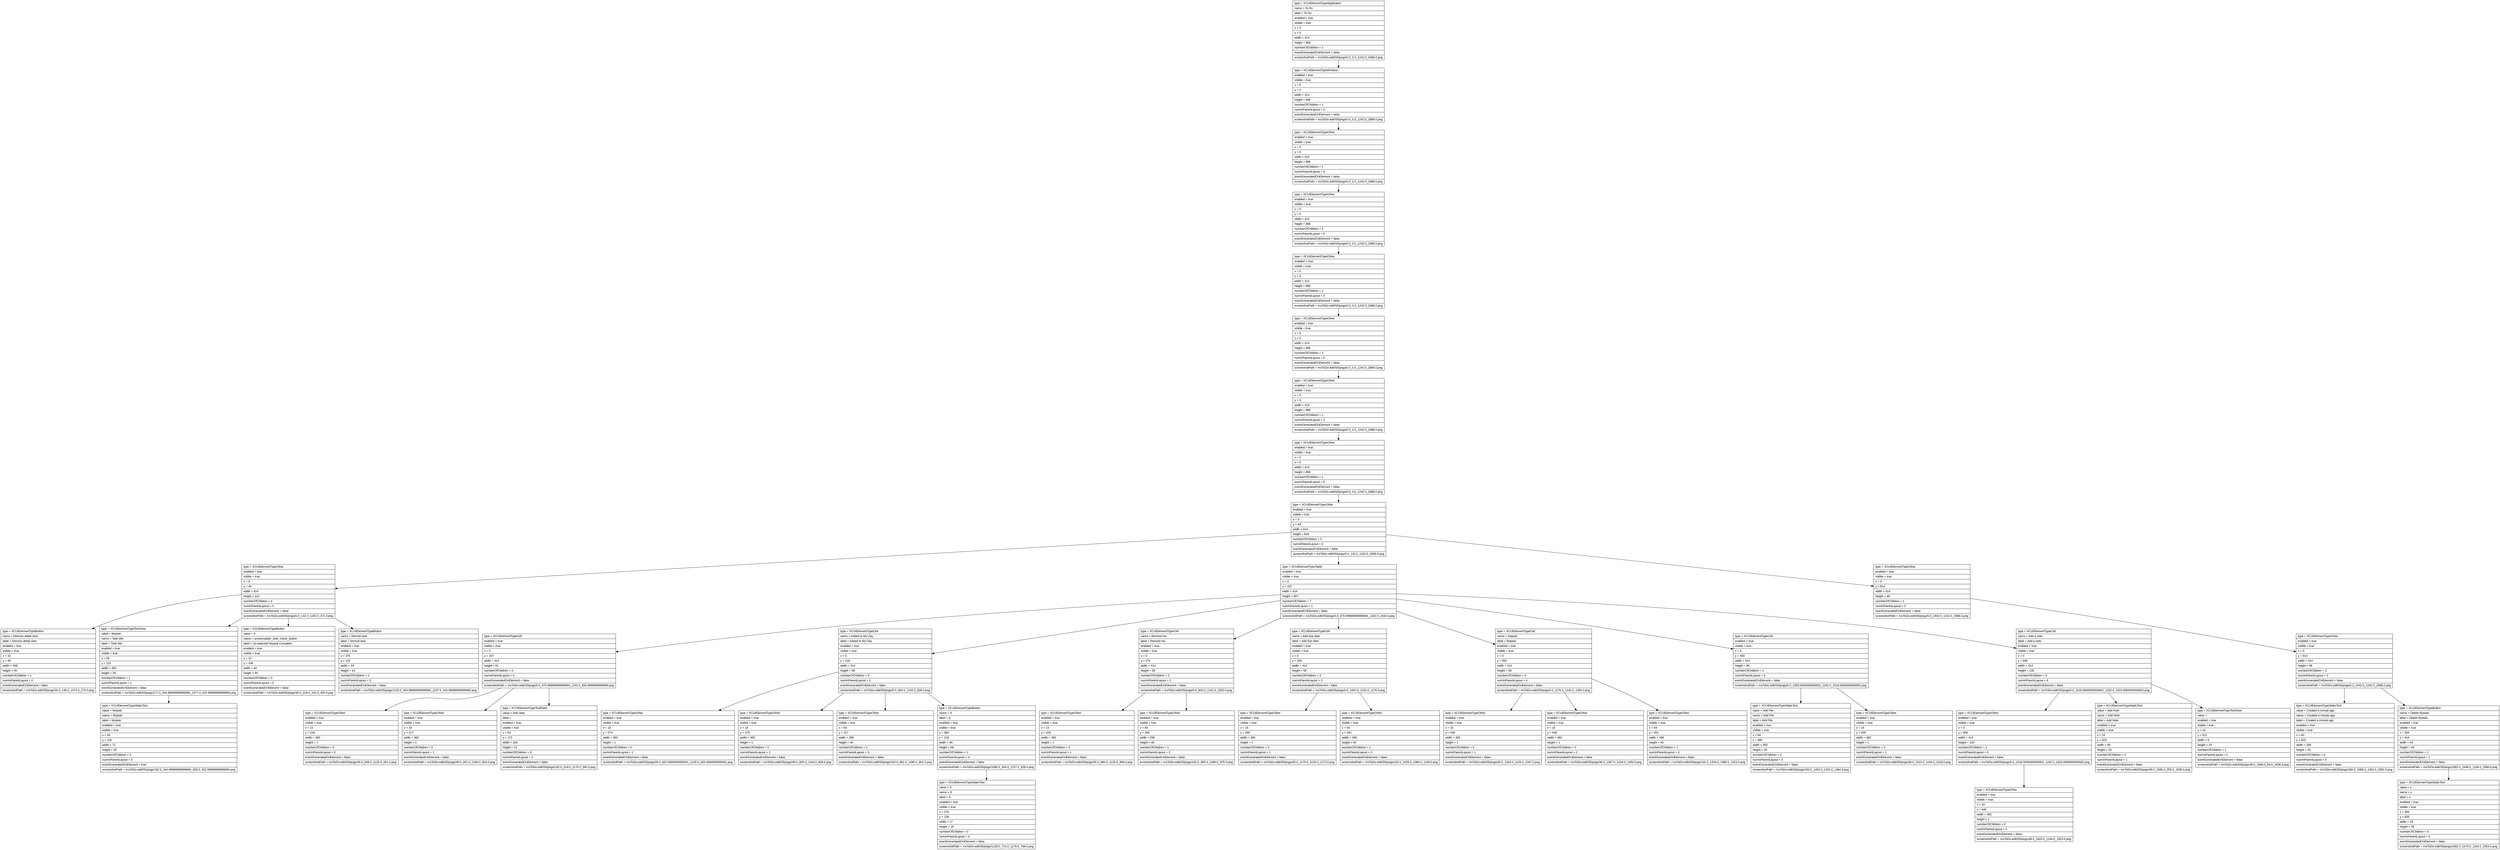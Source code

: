 digraph Layout {

	node [shape=record fontname=Arial];

	0	[label="{type = XCUIElementTypeApplication\l|name = To Do\l|label = To Do\l|enabled = true\l|visible = true\l|x = 0\l|y = 0\l|width = 414\l|height = 896\l|numberOfChildren = 2\l|eventGeneratedOnElement = false \l|screenshotPath = msToDo-edit/S5/pngs/0.0_0.0_1242.0_2688.0.png\l}"]
	1	[label="{type = XCUIElementTypeWindow\l|enabled = true\l|visible = true\l|x = 0\l|y = 0\l|width = 414\l|height = 896\l|numberOfChildren = 1\l|numInParentLayout = 0\l|eventGeneratedOnElement = false \l|screenshotPath = msToDo-edit/S5/pngs/0.0_0.0_1242.0_2688.0.png\l}"]
	2	[label="{type = XCUIElementTypeOther\l|enabled = true\l|visible = true\l|x = 0\l|y = 0\l|width = 414\l|height = 896\l|numberOfChildren = 1\l|numInParentLayout = 0\l|eventGeneratedOnElement = false \l|screenshotPath = msToDo-edit/S5/pngs/0.0_0.0_1242.0_2688.0.png\l}"]
	3	[label="{type = XCUIElementTypeOther\l|enabled = true\l|visible = true\l|x = 0\l|y = 0\l|width = 414\l|height = 896\l|numberOfChildren = 1\l|numInParentLayout = 0\l|eventGeneratedOnElement = false \l|screenshotPath = msToDo-edit/S5/pngs/0.0_0.0_1242.0_2688.0.png\l}"]
	4	[label="{type = XCUIElementTypeOther\l|enabled = true\l|visible = true\l|x = 0\l|y = 0\l|width = 414\l|height = 896\l|numberOfChildren = 1\l|numInParentLayout = 0\l|eventGeneratedOnElement = false \l|screenshotPath = msToDo-edit/S5/pngs/0.0_0.0_1242.0_2688.0.png\l}"]
	5	[label="{type = XCUIElementTypeOther\l|enabled = true\l|visible = true\l|x = 0\l|y = 0\l|width = 414\l|height = 896\l|numberOfChildren = 3\l|numInParentLayout = 0\l|eventGeneratedOnElement = false \l|screenshotPath = msToDo-edit/S5/pngs/0.0_0.0_1242.0_2688.0.png\l}"]
	6	[label="{type = XCUIElementTypeOther\l|enabled = true\l|visible = true\l|x = 0\l|y = 0\l|width = 414\l|height = 896\l|numberOfChildren = 1\l|numInParentLayout = 2\l|eventGeneratedOnElement = false \l|screenshotPath = msToDo-edit/S5/pngs/0.0_0.0_1242.0_2688.0.png\l}"]
	7	[label="{type = XCUIElementTypeOther\l|enabled = true\l|visible = true\l|x = 0\l|y = 0\l|width = 414\l|height = 896\l|numberOfChildren = 1\l|numInParentLayout = 0\l|eventGeneratedOnElement = false \l|screenshotPath = msToDo-edit/S5/pngs/0.0_0.0_1242.0_2688.0.png\l}"]
	8	[label="{type = XCUIElementTypeOther\l|enabled = true\l|visible = true\l|x = 0\l|y = 44\l|width = 414\l|height = 818\l|numberOfChildren = 3\l|numInParentLayout = 0\l|eventGeneratedOnElement = false \l|screenshotPath = msToDo-edit/S5/pngs/0.0_132.0_1242.0_2586.0.png\l}"]
	9	[label="{type = XCUIElementTypeOther\l|enabled = true\l|visible = true\l|x = 0\l|y = 44\l|width = 414\l|height = 113\l|numberOfChildren = 4\l|numInParentLayout = 0\l|eventGeneratedOnElement = false \l|screenshotPath = msToDo-edit/S5/pngs/0.0_132.0_1242.0_471.0.png\l}"]
	10	[label="{type = XCUIElementTypeTable\l|enabled = true\l|visible = true\l|x = 0\l|y = 157\l|width = 414\l|height = 657\l|numberOfChildren = 7\l|numInParentLayout = 1\l|eventGeneratedOnElement = false \l|screenshotPath = msToDo-edit/S5/pngs/0.0_470.99999999999994_1242.0_2442.0.png\l}"]
	11	[label="{type = XCUIElementTypeOther\l|enabled = true\l|visible = true\l|x = 0\l|y = 814\l|width = 414\l|height = 48\l|numberOfChildren = 1\l|numInParentLayout = 2\l|eventGeneratedOnElement = false \l|screenshotPath = msToDo-edit/S5/pngs/0.0_2442.0_1242.0_2586.0.png\l}"]
	12	[label="{type = XCUIElementTypeButton\l|name = Dismiss detail view\l|label = Dismiss detail view\l|enabled = true\l|visible = true\l|x = 10\l|y = 46\l|width = 348\l|height = 45\l|numberOfChildren = 1\l|numInParentLayout = 0\l|eventGeneratedOnElement = false \l|screenshotPath = msToDo-edit/S5/pngs/30.0_138.0_1074.0_273.0.png\l}"]
	13	[label="{type = XCUIElementTypeTextView\l|value = Mytask\l|name = Task title\l|label = Task title\l|enabled = true\l|visible = true\l|x = 59\l|y = 115\l|width = 300\l|height = 26\l|numberOfChildren = 1\l|numInParentLayout = 1\l|eventGeneratedOnElement = false \l|screenshotPath = msToDo-edit/S5/pngs/177.0_344.99999999999994_1077.0_422.99999999999994.png\l}"]
	14	[label="{type = XCUIElementTypeButton\l|value = 0\l|name = screenreader_task_check_button\l|label = Un-selected Mytask Complete\l|enabled = true\l|visible = true\l|x = 10\l|y = 106\l|width = 44\l|height = 44\l|numberOfChildren = 0\l|numInParentLayout = 2\l|eventGeneratedOnElement = false \l|screenshotPath = msToDo-edit/S5/pngs/30.0_318.0_162.0_450.0.png\l}"]
	15	[label="{type = XCUIElementTypeButton\l|name = Normal task\l|label = Normal task\l|enabled = true\l|visible = true\l|x = 375\l|y = 115\l|width = 24\l|height = 24\l|numberOfChildren = 1\l|numInParentLayout = 3\l|eventGeneratedOnElement = false \l|screenshotPath = msToDo-edit/S5/pngs/1125.0_344.99999999999994_1197.0_416.99999999999994.png\l}"]
	16	[label="{type = XCUIElementTypeCell\l|enabled = true\l|visible = true\l|x = 0\l|y = 157\l|width = 414\l|height = 61\l|numberOfChildren = 4\l|numInParentLayout = 0\l|eventGeneratedOnElement = false \l|screenshotPath = msToDo-edit/S5/pngs/0.0_470.99999999999994_1242.0_653.9999999999999.png\l}"]
	17	[label="{type = XCUIElementTypeCell\l|name = Added to My Day\l|label = Added to My Day\l|enabled = true\l|visible = true\l|x = 0\l|y = 218\l|width = 414\l|height = 58\l|numberOfChildren = 5\l|numInParentLayout = 1\l|eventGeneratedOnElement = false \l|screenshotPath = msToDo-edit/S5/pngs/0.0_654.0_1242.0_828.0.png\l}"]
	18	[label="{type = XCUIElementTypeCell\l|name = Remind me\l|label = Remind me\l|enabled = true\l|visible = true\l|x = 0\l|y = 276\l|width = 414\l|height = 58\l|numberOfChildren = 3\l|numInParentLayout = 2\l|eventGeneratedOnElement = false \l|screenshotPath = msToDo-edit/S5/pngs/0.0_828.0_1242.0_1002.0.png\l}"]
	19	[label="{type = XCUIElementTypeCell\l|name = Add due date\l|label = Add due date\l|enabled = true\l|visible = true\l|x = 0\l|y = 334\l|width = 414\l|height = 58\l|numberOfChildren = 3\l|numInParentLayout = 3\l|eventGeneratedOnElement = false \l|screenshotPath = msToDo-edit/S5/pngs/0.0_1002.0_1242.0_1176.0.png\l}"]
	20	[label="{type = XCUIElementTypeCell\l|name = Repeat\l|label = Repeat\l|enabled = true\l|visible = true\l|x = 0\l|y = 392\l|width = 414\l|height = 58\l|numberOfChildren = 4\l|numInParentLayout = 4\l|eventGeneratedOnElement = false \l|screenshotPath = msToDo-edit/S5/pngs/0.0_1176.0_1242.0_1350.0.png\l}"]
	21	[label="{type = XCUIElementTypeCell\l|enabled = true\l|visible = true\l|x = 0\l|y = 450\l|width = 414\l|height = 56\l|numberOfChildren = 2\l|numInParentLayout = 5\l|eventGeneratedOnElement = false \l|screenshotPath = msToDo-edit/S5/pngs/0.0_1350.0000000000002_1242.0_1518.0000000000002.png\l}"]
	22	[label="{type = XCUIElementTypeCell\l|name = Add a note\l|label = Add a note\l|enabled = true\l|visible = true\l|x = 0\l|y = 506\l|width = 414\l|height = 135\l|numberOfChildren = 3\l|numInParentLayout = 6\l|eventGeneratedOnElement = false \l|screenshotPath = msToDo-edit/S5/pngs/0.0_1518.0000000000002_1242.0_1923.0000000000002.png\l}"]
	23	[label="{type = XCUIElementTypeOther\l|enabled = true\l|visible = true\l|x = 0\l|y = 814\l|width = 414\l|height = 48\l|numberOfChildren = 2\l|numInParentLayout = 0\l|eventGeneratedOnElement = false \l|screenshotPath = msToDo-edit/S5/pngs/0.0_2442.0_1242.0_2586.0.png\l}"]
	24	[label="{type = XCUIElementTypeStaticText\l|value = Mytask\l|name = Mytask\l|label = Mytask\l|enabled = true\l|visible = true\l|x = 64\l|y = 115\l|width = 71\l|height = 26\l|numberOfChildren = 0\l|numInParentLayout = 0\l|eventGeneratedOnElement = true \l|screenshotPath = msToDo-edit/S5/pngs/192.0_344.99999999999994_405.0_422.99999999999994.png\l}"]
	25	[label="{type = XCUIElementTypeOther\l|enabled = true\l|visible = true\l|x = 15\l|y = 216\l|width = 360\l|height = 1\l|numberOfChildren = 0\l|numInParentLayout = 0\l|eventGeneratedOnElement = false \l|screenshotPath = msToDo-edit/S5/pngs/45.0_648.0_1125.0_651.0.png\l}"]
	26	[label="{type = XCUIElementTypeOther\l|enabled = true\l|visible = true\l|x = 16\l|y = 217\l|width = 382\l|height = 1\l|numberOfChildren = 0\l|numInParentLayout = 1\l|eventGeneratedOnElement = false \l|screenshotPath = msToDo-edit/S5/pngs/48.0_651.0_1194.0_654.0.png\l}"]
	27	[label="{type = XCUIElementTypeTextField\l|value = Add Step\l|label = \l|enabled = true\l|visible = true\l|x = 64\l|y = 173\l|width = 326\l|height = 21\l|numberOfChildren = 0\l|numInParentLayout = 3\l|eventGeneratedOnElement = false \l|screenshotPath = msToDo-edit/S5/pngs/192.0_519.0_1170.0_582.0.png\l}"]
	28	[label="{type = XCUIElementTypeOther\l|enabled = true\l|visible = true\l|x = 15\l|y = 274\l|width = 360\l|height = 1\l|numberOfChildren = 0\l|numInParentLayout = 1\l|eventGeneratedOnElement = false \l|screenshotPath = msToDo-edit/S5/pngs/45.0_822.0000000000001_1125.0_825.0000000000001.png\l}"]
	29	[label="{type = XCUIElementTypeOther\l|enabled = true\l|visible = true\l|x = 16\l|y = 275\l|width = 382\l|height = 1\l|numberOfChildren = 0\l|numInParentLayout = 2\l|eventGeneratedOnElement = false \l|screenshotPath = msToDo-edit/S5/pngs/48.0_825.0_1194.0_828.0.png\l}"]
	30	[label="{type = XCUIElementTypeOther\l|enabled = true\l|visible = true\l|x = 64\l|y = 227\l|width = 296\l|height = 40\l|numberOfChildren = 1\l|numInParentLayout = 3\l|eventGeneratedOnElement = false \l|screenshotPath = msToDo-edit/S5/pngs/192.0_681.0_1080.0_801.0.png\l}"]
	31	[label="{type = XCUIElementTypeButton\l|name = S\l|label = S\l|enabled = true\l|visible = true\l|x = 360\l|y = 218\l|width = 49\l|height = 58\l|numberOfChildren = 1\l|numInParentLayout = 4\l|eventGeneratedOnElement = false \l|screenshotPath = msToDo-edit/S5/pngs/1080.0_654.0_1227.0_828.0.png\l}"]
	32	[label="{type = XCUIElementTypeOther\l|enabled = true\l|visible = true\l|x = 15\l|y = 332\l|width = 360\l|height = 1\l|numberOfChildren = 0\l|numInParentLayout = 1\l|eventGeneratedOnElement = false \l|screenshotPath = msToDo-edit/S5/pngs/45.0_996.0_1125.0_999.0.png\l}"]
	33	[label="{type = XCUIElementTypeOther\l|enabled = true\l|visible = true\l|x = 64\l|y = 285\l|width = 296\l|height = 40\l|numberOfChildren = 1\l|numInParentLayout = 2\l|eventGeneratedOnElement = false \l|screenshotPath = msToDo-edit/S5/pngs/192.0_855.0_1080.0_975.0.png\l}"]
	34	[label="{type = XCUIElementTypeOther\l|enabled = true\l|visible = true\l|x = 15\l|y = 390\l|width = 360\l|height = 1\l|numberOfChildren = 0\l|numInParentLayout = 1\l|eventGeneratedOnElement = false \l|screenshotPath = msToDo-edit/S5/pngs/45.0_1170.0_1125.0_1173.0.png\l}"]
	35	[label="{type = XCUIElementTypeOther\l|enabled = true\l|visible = true\l|x = 64\l|y = 343\l|width = 296\l|height = 40\l|numberOfChildren = 1\l|numInParentLayout = 2\l|eventGeneratedOnElement = false \l|screenshotPath = msToDo-edit/S5/pngs/192.0_1029.0_1080.0_1149.0.png\l}"]
	36	[label="{type = XCUIElementTypeOther\l|enabled = true\l|visible = true\l|x = 15\l|y = 448\l|width = 360\l|height = 1\l|numberOfChildren = 0\l|numInParentLayout = 1\l|eventGeneratedOnElement = false \l|screenshotPath = msToDo-edit/S5/pngs/45.0_1344.0_1125.0_1347.0.png\l}"]
	37	[label="{type = XCUIElementTypeOther\l|enabled = true\l|visible = true\l|x = 16\l|y = 449\l|width = 382\l|height = 1\l|numberOfChildren = 0\l|numInParentLayout = 2\l|eventGeneratedOnElement = false \l|screenshotPath = msToDo-edit/S5/pngs/48.0_1347.0_1194.0_1350.0.png\l}"]
	38	[label="{type = XCUIElementTypeOther\l|enabled = true\l|visible = true\l|x = 64\l|y = 401\l|width = 296\l|height = 40\l|numberOfChildren = 1\l|numInParentLayout = 3\l|eventGeneratedOnElement = false \l|screenshotPath = msToDo-edit/S5/pngs/192.0_1203.0_1080.0_1323.0.png\l}"]
	39	[label="{type = XCUIElementTypeStaticText\l|value = Add File\l|name = Add File\l|label = Add File\l|enabled = true\l|visible = true\l|x = 64\l|y = 468\l|width = 350\l|height = 20\l|numberOfChildren = 0\l|numInParentLayout = 0\l|eventGeneratedOnElement = false \l|screenshotPath = msToDo-edit/S5/pngs/192.0_1404.0_1242.0_1464.0.png\l}"]
	40	[label="{type = XCUIElementTypeOther\l|enabled = true\l|visible = true\l|x = 16\l|y = 505\l|width = 382\l|height = 1\l|numberOfChildren = 0\l|numInParentLayout = 1\l|eventGeneratedOnElement = false \l|screenshotPath = msToDo-edit/S5/pngs/48.0_1515.0_1194.0_1518.0.png\l}"]
	41	[label="{type = XCUIElementTypeOther\l|enabled = true\l|visible = true\l|x = 0\l|y = 506\l|width = 414\l|height = 135\l|numberOfChildren = 1\l|numInParentLayout = 0\l|eventGeneratedOnElement = false \l|screenshotPath = msToDo-edit/S5/pngs/0.0_1518.0000000000002_1242.0_1923.0000000000002.png\l}"]
	42	[label="{type = XCUIElementTypeStaticText\l|value = Add Note\l|name = Add Note\l|label = Add Note\l|enabled = true\l|visible = true\l|x = 16\l|y = 522\l|width = 69\l|height = 24\l|numberOfChildren = 0\l|numInParentLayout = 1\l|eventGeneratedOnElement = false \l|screenshotPath = msToDo-edit/S5/pngs/48.0_1566.0_255.0_1638.0.png\l}"]
	43	[label="{type = XCUIElementTypeTextView\l|value =  \l|enabled = true\l|visible = true\l|x = 16\l|y = 522\l|width = 5\l|height = 24\l|numberOfChildren = 1\l|numInParentLayout = 2\l|eventGeneratedOnElement = false \l|screenshotPath = msToDo-edit/S5/pngs/48.0_1566.0_63.0_1638.0.png\l}"]
	44	[label="{type = XCUIElementTypeStaticText\l|value = Created a minute ago\l|name = Created a minute ago\l|label = Created a minute ago\l|enabled = true\l|visible = true\l|x = 60\l|y = 822\l|width = 294\l|height = 32\l|numberOfChildren = 0\l|numInParentLayout = 0\l|eventGeneratedOnElement = false \l|screenshotPath = msToDo-edit/S5/pngs/180.0_2466.0_1062.0_2562.0.png\l}"]
	45	[label="{type = XCUIElementTypeButton\l|name = Delete Mytask\l|label = Delete Mytask\l|enabled = true\l|visible = true\l|x = 354\l|y = 816\l|width = 44\l|height = 44\l|numberOfChildren = 1\l|numInParentLayout = 1\l|eventGeneratedOnElement = false \l|screenshotPath = msToDo-edit/S5/pngs/1062.0_2448.0_1194.0_2580.0.png\l}"]
	46	[label="{type = XCUIElementTypeStaticText\l|value = S\l|name = S\l|label = S\l|enabled = true\l|visible = true\l|x = 376\l|y = 238\l|width = 17\l|height = 18\l|numberOfChildren = 0\l|numInParentLayout = 0\l|eventGeneratedOnElement = false \l|screenshotPath = msToDo-edit/S5/pngs/1128.0_714.0_1179.0_768.0.png\l}"]
	47	[label="{type = XCUIElementTypeOther\l|enabled = true\l|visible = true\l|x = 16\l|y = 640\l|width = 382\l|height = 1\l|numberOfChildren = 0\l|numInParentLayout = 0\l|eventGeneratedOnElement = false \l|screenshotPath = msToDo-edit/S5/pngs/48.0_1920.0_1194.0_1923.0.png\l}"]
	48	[label="{type = XCUIElementTypeStaticText\l|value = s\l|name = s\l|label = s\l|enabled = true\l|visible = true\l|x = 364\l|y = 825\l|width = 24\l|height = 26\l|numberOfChildren = 0\l|numInParentLayout = 0\l|eventGeneratedOnElement = false \l|screenshotPath = msToDo-edit/S5/pngs/1092.0_2475.0_1164.0_2553.0.png\l}"]


	0 -> 1
	1 -> 2
	2 -> 3
	3 -> 4
	4 -> 5
	5 -> 6
	6 -> 7
	7 -> 8
	8 -> 9
	8 -> 10
	8 -> 11
	9 -> 12
	9 -> 13
	9 -> 14
	9 -> 15
	10 -> 16
	10 -> 17
	10 -> 18
	10 -> 19
	10 -> 20
	10 -> 21
	10 -> 22
	11 -> 23
	13 -> 24
	16 -> 25
	16 -> 26
	16 -> 27
	17 -> 28
	17 -> 29
	17 -> 30
	17 -> 31
	18 -> 32
	18 -> 33
	19 -> 34
	19 -> 35
	20 -> 36
	20 -> 37
	20 -> 38
	21 -> 39
	21 -> 40
	22 -> 41
	22 -> 42
	22 -> 43
	23 -> 44
	23 -> 45
	31 -> 46
	41 -> 47
	45 -> 48


}